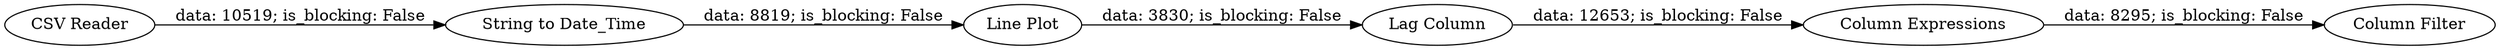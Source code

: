 digraph {
	"1378113791174802208_3" [label="String to Date_Time"]
	"1378113791174802208_6" [label="Column Filter"]
	"1378113791174802208_5" [label="Column Expressions"]
	"1378113791174802208_4" [label="Lag Column"]
	"1378113791174802208_2" [label="Line Plot"]
	"1378113791174802208_1" [label="CSV Reader"]
	"1378113791174802208_3" -> "1378113791174802208_2" [label="data: 8819; is_blocking: False"]
	"1378113791174802208_5" -> "1378113791174802208_6" [label="data: 8295; is_blocking: False"]
	"1378113791174802208_2" -> "1378113791174802208_4" [label="data: 3830; is_blocking: False"]
	"1378113791174802208_4" -> "1378113791174802208_5" [label="data: 12653; is_blocking: False"]
	"1378113791174802208_1" -> "1378113791174802208_3" [label="data: 10519; is_blocking: False"]
	rankdir=LR
}
